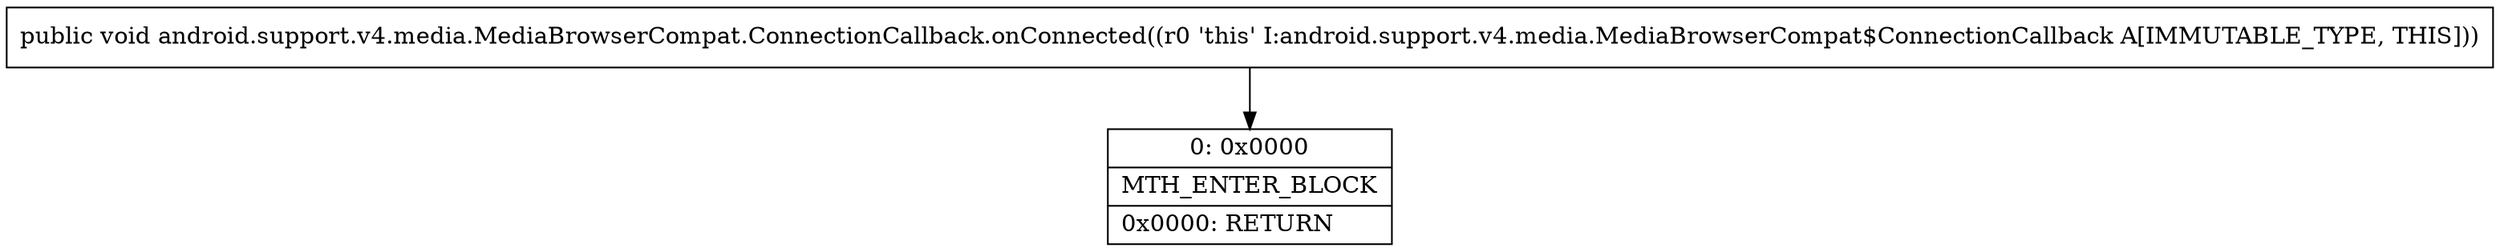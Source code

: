 digraph "CFG forandroid.support.v4.media.MediaBrowserCompat.ConnectionCallback.onConnected()V" {
Node_0 [shape=record,label="{0\:\ 0x0000|MTH_ENTER_BLOCK\l|0x0000: RETURN   \l}"];
MethodNode[shape=record,label="{public void android.support.v4.media.MediaBrowserCompat.ConnectionCallback.onConnected((r0 'this' I:android.support.v4.media.MediaBrowserCompat$ConnectionCallback A[IMMUTABLE_TYPE, THIS])) }"];
MethodNode -> Node_0;
}


